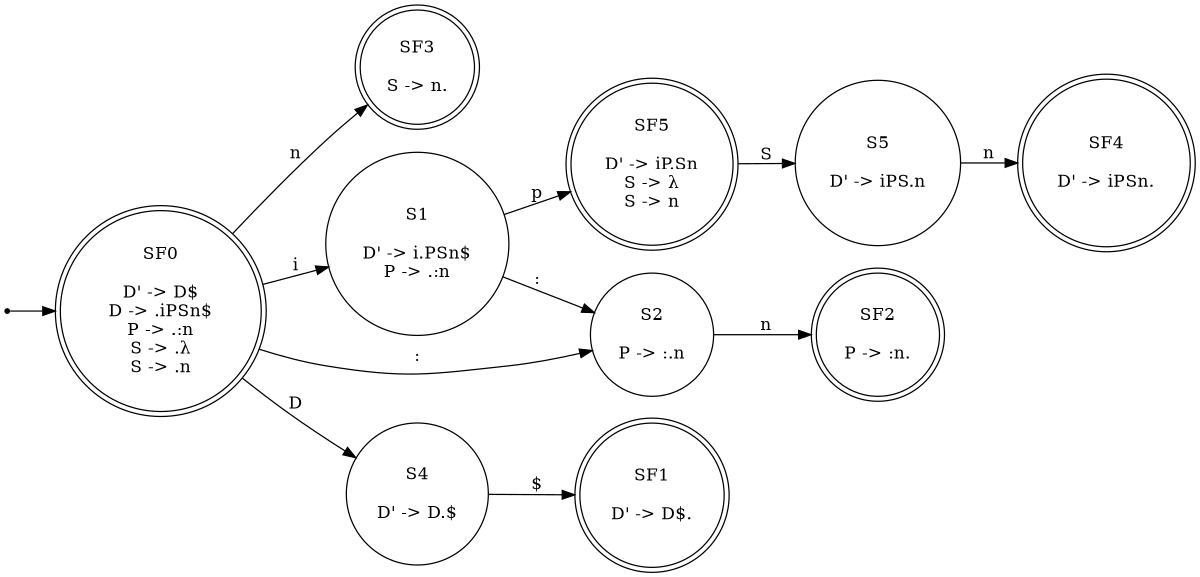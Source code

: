 digraph automata_7 {
    rankdir=LR;
    size="8,5"

    node [shape = doublecircle]; SF0, SF1, SF2, SF3, SF4, SF5;
    node [shape = point ]; init
    node [shape = circle];

    SF0 [label="SF0\n\nD' -> D$\nD -> .iPSn$\nP -> .:n\nS -> .λ\nS -> .n\n"];
    S1 [label="S1\n\nD' -> i.PSn$\nP -> .:n"];
    S2 [label="S2\n\nP -> :.n"];
    SF5 [label="SF5\n\nD' -> iP.Sn\nS -> λ\nS -> n"];
    S4 [label="S4\n\nD' -> D.$"];
    S5 [label="S5\n\nD' -> iPS.n"];
    SF1 [label="SF1\n\nD' -> D$."];
    SF2 [label="SF2\n\nP -> :n."];
    SF3 [label="SF3\n\nS -> n."];
    SF4 [label="SF4\n\nD' -> iPSn."];



    init -> SF0;
    SF0 -> S1 [label = i];
    SF0 -> S2 [label = ":"];
    SF0 -> S4 [label = "D"];
    SF0 -> SF3 [label = "n"];
    S1 -> SF5 [label = "p"];
    S1 -> S2 [label = ":"];
    S2 -> SF2 [label = "n"];
    S4 -> SF1 [label = "$"];
    SF5 -> S5 [label = "S"];
    S5 -> SF4 [label = "n"];

}